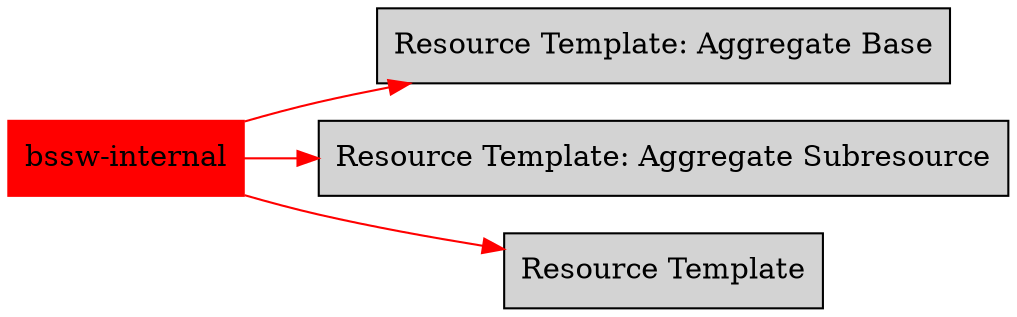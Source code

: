 digraph bettersoftware {
            rankdir = LR;
            ratio = fill;
            node [style=filled];
            node [shape = box];
"bssw-internal" [colorscheme="svg" color="red"];
"bssw-internal" ->  "ResourceTemplate.AggregateBase.md" [colorscheme="svg" color="red"];
"ResourceTemplate.AggregateBase.md" [label="Resource Template: Aggregate Base", URL="http://bss.parallactic.com/resources/resource-template-aggregate-base"]
"bssw-internal" ->  "ResourceTemplate.AggregateSubresource.md" [colorscheme="svg" color="red"];
"ResourceTemplate.AggregateSubresource.md" [label="Resource Template: Aggregate Subresource" URL="http://bss.parallactic.com/resources/resource-template-aggregate-subresource"]
"bssw-internal" ->  "ResourceTemplate.Basic.md" [colorscheme="svg" color="red"];
"ResourceTemplate.Basic.md" [label="Resource Template" URL="http://bss.parallactic.com/resources/resource-template"]
}